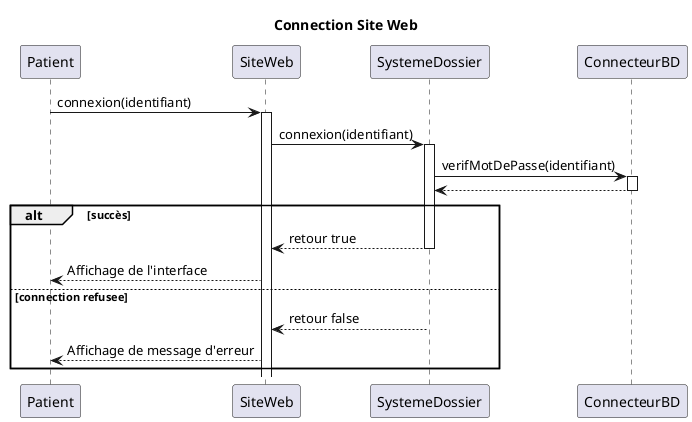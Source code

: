 @startuml connectionSiteWeb
title Connection Site Web

participant Patient as M
participant SiteWeb as IU
participant SystemeDossier as SD
participant ConnecteurBD as BD

M -> IU: connexion(identifiant)
activate IU
IU -> SD: connexion(identifiant)
activate SD
SD -> BD: verifMotDePasse(identifiant)
activate BD
BD --> SD
deactivate BD
alt succès
    SD --> IU: retour true
    deactivate SD
    IU --> M: Affichage de l'interface
else connection refusee
    SD --> IU: retour false
    deactivate SD
    IU --> M: Affichage de message d'erreur
end

 @enduml

